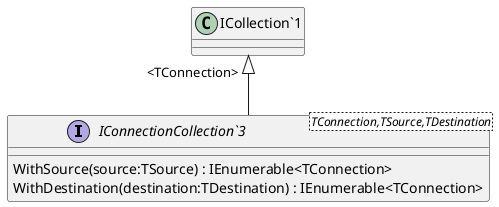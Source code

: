 @startuml
interface "IConnectionCollection`3"<TConnection,TSource,TDestination> {
    WithSource(source:TSource) : IEnumerable<TConnection>
    WithDestination(destination:TDestination) : IEnumerable<TConnection>
}
"ICollection`1" "<TConnection>" <|-- "IConnectionCollection`3"
@enduml
